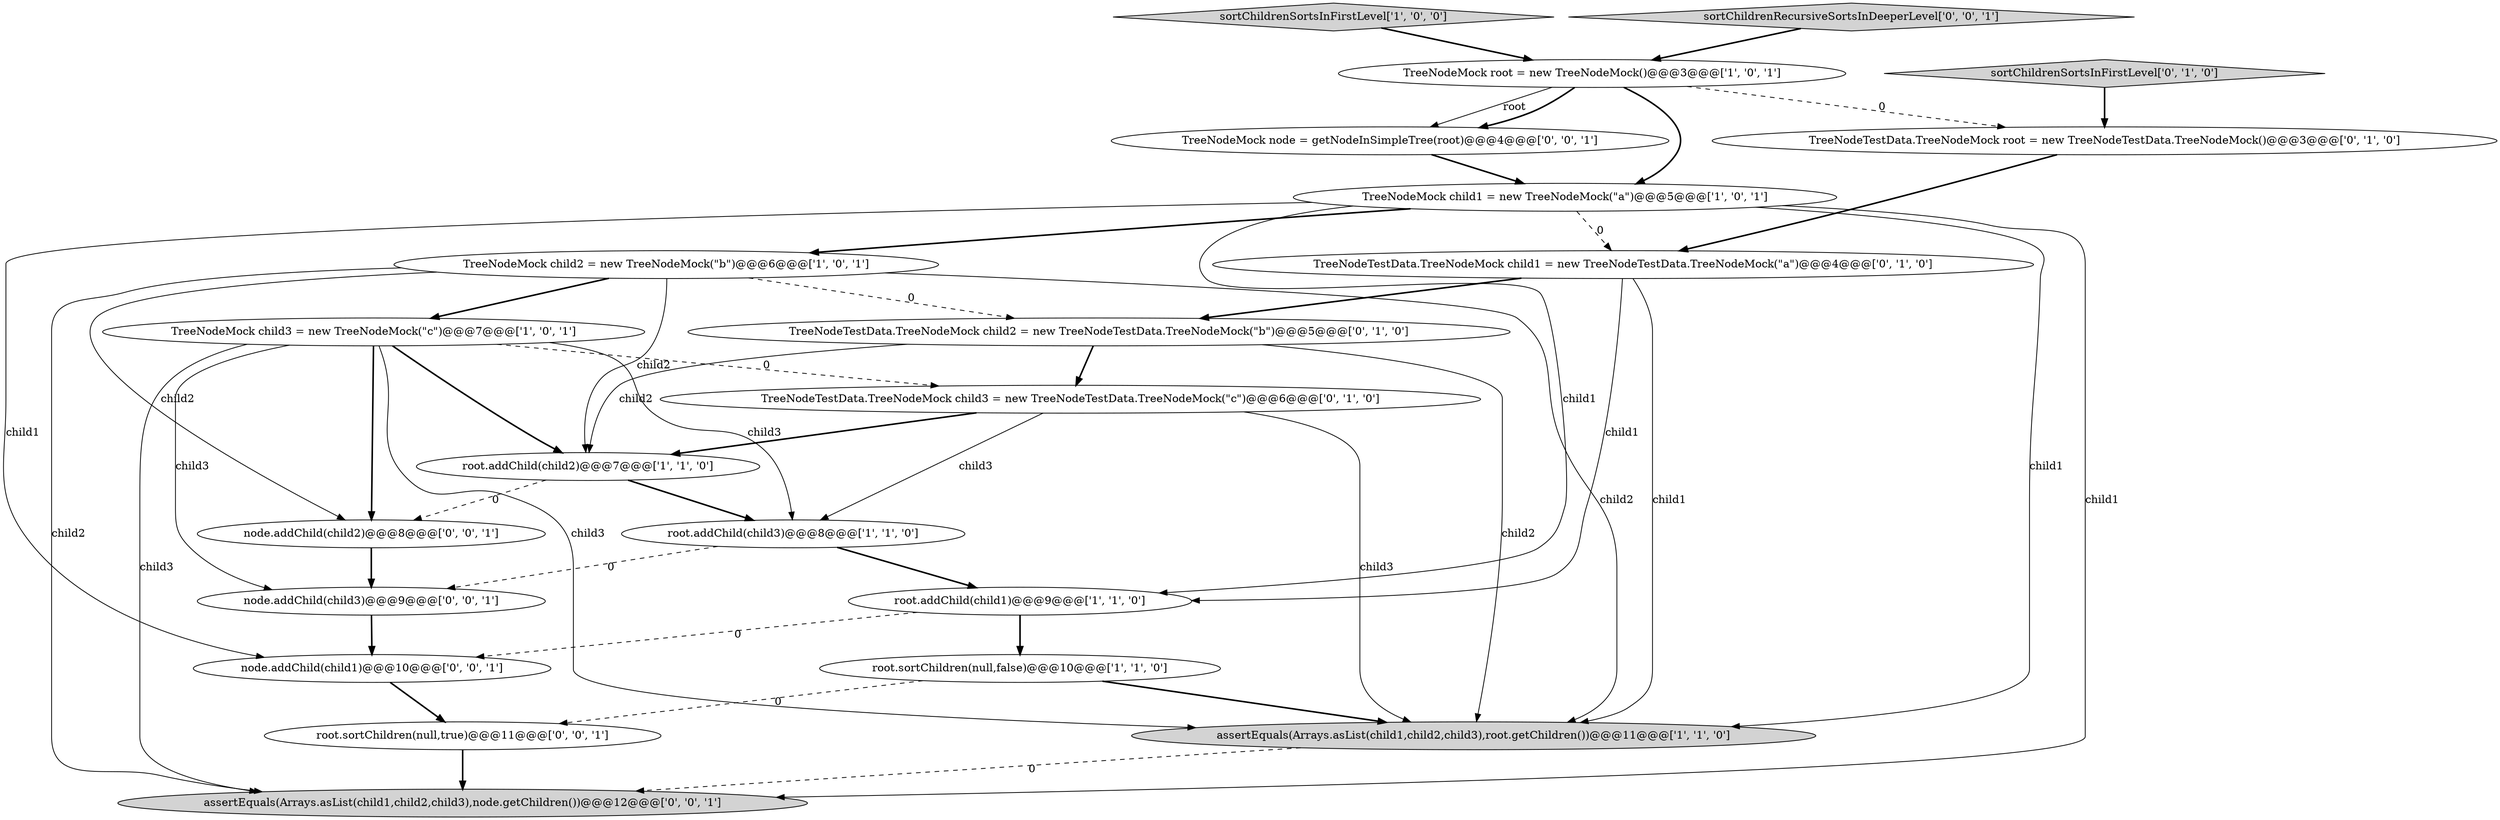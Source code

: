 digraph {
18 [style = filled, label = "root.sortChildren(null,true)@@@11@@@['0', '0', '1']", fillcolor = white, shape = ellipse image = "AAA0AAABBB3BBB"];
2 [style = filled, label = "root.addChild(child3)@@@8@@@['1', '1', '0']", fillcolor = white, shape = ellipse image = "AAA0AAABBB1BBB"];
5 [style = filled, label = "TreeNodeMock root = new TreeNodeMock()@@@3@@@['1', '0', '1']", fillcolor = white, shape = ellipse image = "AAA0AAABBB1BBB"];
0 [style = filled, label = "root.addChild(child1)@@@9@@@['1', '1', '0']", fillcolor = white, shape = ellipse image = "AAA0AAABBB1BBB"];
11 [style = filled, label = "TreeNodeTestData.TreeNodeMock child3 = new TreeNodeTestData.TreeNodeMock(\"c\")@@@6@@@['0', '1', '0']", fillcolor = white, shape = ellipse image = "AAA1AAABBB2BBB"];
12 [style = filled, label = "sortChildrenSortsInFirstLevel['0', '1', '0']", fillcolor = lightgray, shape = diamond image = "AAA0AAABBB2BBB"];
19 [style = filled, label = "node.addChild(child2)@@@8@@@['0', '0', '1']", fillcolor = white, shape = ellipse image = "AAA0AAABBB3BBB"];
15 [style = filled, label = "assertEquals(Arrays.asList(child1,child2,child3),node.getChildren())@@@12@@@['0', '0', '1']", fillcolor = lightgray, shape = ellipse image = "AAA0AAABBB3BBB"];
7 [style = filled, label = "root.sortChildren(null,false)@@@10@@@['1', '1', '0']", fillcolor = white, shape = ellipse image = "AAA0AAABBB1BBB"];
21 [style = filled, label = "node.addChild(child3)@@@9@@@['0', '0', '1']", fillcolor = white, shape = ellipse image = "AAA0AAABBB3BBB"];
6 [style = filled, label = "TreeNodeMock child3 = new TreeNodeMock(\"c\")@@@7@@@['1', '0', '1']", fillcolor = white, shape = ellipse image = "AAA0AAABBB1BBB"];
1 [style = filled, label = "sortChildrenSortsInFirstLevel['1', '0', '0']", fillcolor = lightgray, shape = diamond image = "AAA0AAABBB1BBB"];
14 [style = filled, label = "TreeNodeTestData.TreeNodeMock child1 = new TreeNodeTestData.TreeNodeMock(\"a\")@@@4@@@['0', '1', '0']", fillcolor = white, shape = ellipse image = "AAA1AAABBB2BBB"];
17 [style = filled, label = "node.addChild(child1)@@@10@@@['0', '0', '1']", fillcolor = white, shape = ellipse image = "AAA0AAABBB3BBB"];
16 [style = filled, label = "sortChildrenRecursiveSortsInDeeperLevel['0', '0', '1']", fillcolor = lightgray, shape = diamond image = "AAA0AAABBB3BBB"];
10 [style = filled, label = "TreeNodeTestData.TreeNodeMock root = new TreeNodeTestData.TreeNodeMock()@@@3@@@['0', '1', '0']", fillcolor = white, shape = ellipse image = "AAA1AAABBB2BBB"];
9 [style = filled, label = "root.addChild(child2)@@@7@@@['1', '1', '0']", fillcolor = white, shape = ellipse image = "AAA0AAABBB1BBB"];
20 [style = filled, label = "TreeNodeMock node = getNodeInSimpleTree(root)@@@4@@@['0', '0', '1']", fillcolor = white, shape = ellipse image = "AAA0AAABBB3BBB"];
8 [style = filled, label = "assertEquals(Arrays.asList(child1,child2,child3),root.getChildren())@@@11@@@['1', '1', '0']", fillcolor = lightgray, shape = ellipse image = "AAA0AAABBB1BBB"];
13 [style = filled, label = "TreeNodeTestData.TreeNodeMock child2 = new TreeNodeTestData.TreeNodeMock(\"b\")@@@5@@@['0', '1', '0']", fillcolor = white, shape = ellipse image = "AAA1AAABBB2BBB"];
3 [style = filled, label = "TreeNodeMock child2 = new TreeNodeMock(\"b\")@@@6@@@['1', '0', '1']", fillcolor = white, shape = ellipse image = "AAA0AAABBB1BBB"];
4 [style = filled, label = "TreeNodeMock child1 = new TreeNodeMock(\"a\")@@@5@@@['1', '0', '1']", fillcolor = white, shape = ellipse image = "AAA0AAABBB1BBB"];
5->20 [style = solid, label="root"];
4->8 [style = solid, label="child1"];
4->14 [style = dashed, label="0"];
7->8 [style = bold, label=""];
3->9 [style = solid, label="child2"];
6->15 [style = solid, label="child3"];
6->2 [style = solid, label="child3"];
0->7 [style = bold, label=""];
17->18 [style = bold, label=""];
20->4 [style = bold, label=""];
21->17 [style = bold, label=""];
11->2 [style = solid, label="child3"];
9->2 [style = bold, label=""];
14->13 [style = bold, label=""];
4->0 [style = solid, label="child1"];
6->21 [style = solid, label="child3"];
11->9 [style = bold, label=""];
6->8 [style = solid, label="child3"];
6->19 [style = bold, label=""];
3->13 [style = dashed, label="0"];
5->4 [style = bold, label=""];
11->8 [style = solid, label="child3"];
3->15 [style = solid, label="child2"];
3->6 [style = bold, label=""];
6->9 [style = bold, label=""];
19->21 [style = bold, label=""];
12->10 [style = bold, label=""];
9->19 [style = dashed, label="0"];
13->11 [style = bold, label=""];
3->8 [style = solid, label="child2"];
8->15 [style = dashed, label="0"];
5->20 [style = bold, label=""];
13->9 [style = solid, label="child2"];
0->17 [style = dashed, label="0"];
16->5 [style = bold, label=""];
2->21 [style = dashed, label="0"];
5->10 [style = dashed, label="0"];
2->0 [style = bold, label=""];
14->0 [style = solid, label="child1"];
4->15 [style = solid, label="child1"];
6->11 [style = dashed, label="0"];
13->8 [style = solid, label="child2"];
4->17 [style = solid, label="child1"];
14->8 [style = solid, label="child1"];
4->3 [style = bold, label=""];
10->14 [style = bold, label=""];
3->19 [style = solid, label="child2"];
7->18 [style = dashed, label="0"];
1->5 [style = bold, label=""];
18->15 [style = bold, label=""];
}
